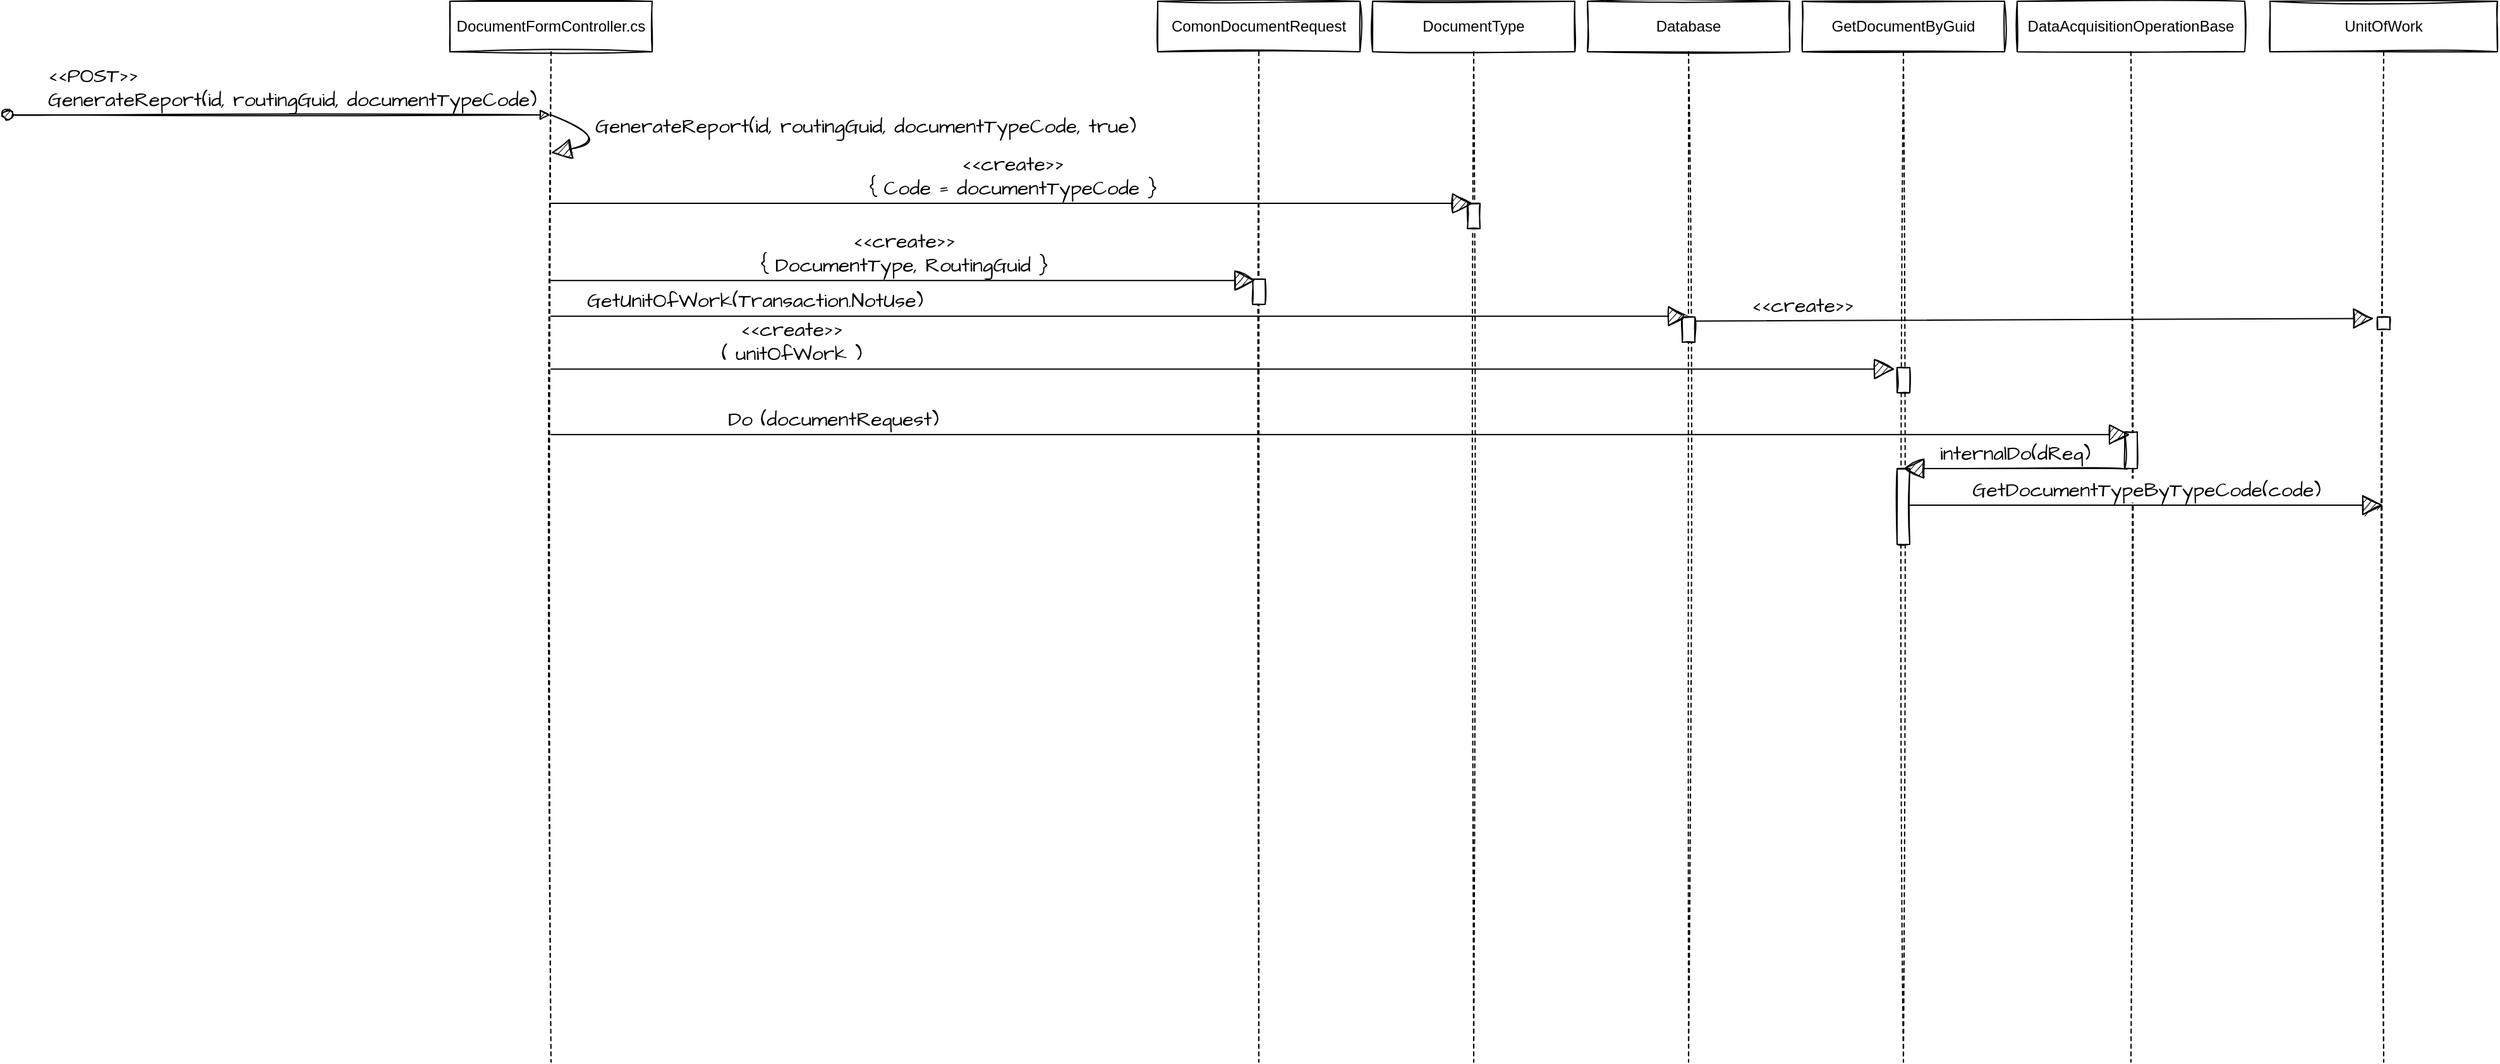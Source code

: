 <mxfile version="20.3.0" type="github">
  <diagram id="j9tNzVP-D8R7nncAc0zW" name="Страница 1">
    <mxGraphModel dx="1411" dy="661" grid="1" gridSize="10" guides="1" tooltips="1" connect="1" arrows="1" fold="1" page="1" pageScale="1" pageWidth="827" pageHeight="1169" math="0" shadow="0">
      <root>
        <mxCell id="0" />
        <mxCell id="1" parent="0" />
        <mxCell id="KA42aVoV2NwXhPdS14lZ-2" value="DocumentFormController.cs" style="shape=umlLifeline;perimeter=lifelinePerimeter;whiteSpace=wrap;html=1;container=1;collapsible=0;recursiveResize=0;outlineConnect=0;sketch=1;" vertex="1" parent="1">
          <mxGeometry x="40" y="40" width="160" height="840" as="geometry" />
        </mxCell>
        <mxCell id="KA42aVoV2NwXhPdS14lZ-3" value="&amp;lt;&amp;lt;POST&amp;gt;&amp;gt;&lt;br&gt;GenerateReport(id, routingGuid, documentTypeCode)" style="html=1;verticalAlign=bottom;startArrow=oval;startFill=1;endArrow=block;startSize=8;rounded=0;sketch=1;hachureGap=4;fontFamily=Architects Daughter;fontSource=https%3A%2F%2Ffonts.googleapis.com%2Fcss%3Ffamily%3DArchitects%2BDaughter;fontSize=16;sourcePerimeterSpacing=8;targetPerimeterSpacing=8;curved=1;align=left;labelPosition=right;verticalLabelPosition=top;" edge="1" parent="KA42aVoV2NwXhPdS14lZ-2" target="KA42aVoV2NwXhPdS14lZ-2">
          <mxGeometry x="-0.86" width="60" relative="1" as="geometry">
            <mxPoint x="-350" y="90" as="sourcePoint" />
            <mxPoint x="60" y="90" as="targetPoint" />
            <mxPoint as="offset" />
          </mxGeometry>
        </mxCell>
        <mxCell id="KA42aVoV2NwXhPdS14lZ-5" value="GenerateReport(id, routingGuid, documentTypeCode, true)" style="html=1;verticalAlign=bottom;endArrow=block;rounded=0;sketch=1;hachureGap=4;fontFamily=Architects Daughter;fontSource=https%3A%2F%2Ffonts.googleapis.com%2Fcss%3Ffamily%3DArchitects%2BDaughter;fontSize=16;startSize=14;endSize=14;sourcePerimeterSpacing=8;targetPerimeterSpacing=8;curved=1;align=left;" edge="1" parent="KA42aVoV2NwXhPdS14lZ-2" target="KA42aVoV2NwXhPdS14lZ-2">
          <mxGeometry x="0.357" y="-2" width="80" relative="1" as="geometry">
            <mxPoint x="80" y="90" as="sourcePoint" />
            <mxPoint x="120.024" y="180" as="targetPoint" />
            <Array as="points">
              <mxPoint x="130" y="110" />
              <mxPoint x="80" y="120" />
            </Array>
            <mxPoint as="offset" />
          </mxGeometry>
        </mxCell>
        <mxCell id="KA42aVoV2NwXhPdS14lZ-6" value="ComonDocumentRequest" style="shape=umlLifeline;perimeter=lifelinePerimeter;whiteSpace=wrap;html=1;container=1;collapsible=0;recursiveResize=0;outlineConnect=0;sketch=1;" vertex="1" parent="1">
          <mxGeometry x="600" y="40" width="160" height="840" as="geometry" />
        </mxCell>
        <mxCell id="KA42aVoV2NwXhPdS14lZ-10" value="" style="html=1;points=[];perimeter=orthogonalPerimeter;sketch=1;hachureGap=4;fontFamily=Architects Daughter;fontSource=https%3A%2F%2Ffonts.googleapis.com%2Fcss%3Ffamily%3DArchitects%2BDaughter;fontSize=20;" vertex="1" parent="KA42aVoV2NwXhPdS14lZ-6">
          <mxGeometry x="75" y="220" width="10" height="20" as="geometry" />
        </mxCell>
        <mxCell id="KA42aVoV2NwXhPdS14lZ-9" value="&amp;lt;&amp;lt;create&amp;gt;&amp;gt;&lt;br&gt;{ DocumentType, RoutingGuid }" style="html=1;verticalAlign=bottom;endArrow=block;rounded=0;sketch=1;hachureGap=4;fontFamily=Architects Daughter;fontSource=https%3A%2F%2Ffonts.googleapis.com%2Fcss%3Ffamily%3DArchitects%2BDaughter;fontSize=16;startSize=14;endSize=14;sourcePerimeterSpacing=8;targetPerimeterSpacing=8;curved=1;entryX=0.215;entryY=0.056;entryDx=0;entryDy=0;entryPerimeter=0;" edge="1" parent="1" source="KA42aVoV2NwXhPdS14lZ-2" target="KA42aVoV2NwXhPdS14lZ-10">
          <mxGeometry width="80" relative="1" as="geometry">
            <mxPoint x="120" y="260" as="sourcePoint" />
            <mxPoint x="680" y="260" as="targetPoint" />
          </mxGeometry>
        </mxCell>
        <mxCell id="KA42aVoV2NwXhPdS14lZ-11" value="GetUnitOfWork(Transaction.NotUse)" style="html=1;verticalAlign=bottom;endArrow=block;rounded=0;sketch=1;hachureGap=4;fontFamily=Architects Daughter;fontSource=https%3A%2F%2Ffonts.googleapis.com%2Fcss%3Ffamily%3DArchitects%2BDaughter;fontSize=16;startSize=14;endSize=14;sourcePerimeterSpacing=8;targetPerimeterSpacing=8;curved=1;entryX=0.533;entryY=-0.033;entryDx=0;entryDy=0;entryPerimeter=0;" edge="1" parent="1" source="KA42aVoV2NwXhPdS14lZ-2" target="KA42aVoV2NwXhPdS14lZ-16">
          <mxGeometry x="-0.644" width="80" relative="1" as="geometry">
            <mxPoint x="90.0" y="340" as="sourcePoint" />
            <mxPoint x="650" y="340" as="targetPoint" />
            <mxPoint as="offset" />
          </mxGeometry>
        </mxCell>
        <mxCell id="KA42aVoV2NwXhPdS14lZ-12" value="DocumentType" style="shape=umlLifeline;perimeter=lifelinePerimeter;whiteSpace=wrap;html=1;container=1;collapsible=0;recursiveResize=0;outlineConnect=0;sketch=1;" vertex="1" parent="1">
          <mxGeometry x="770" y="40" width="160" height="840" as="geometry" />
        </mxCell>
        <mxCell id="KA42aVoV2NwXhPdS14lZ-13" value="" style="html=1;points=[];perimeter=orthogonalPerimeter;sketch=1;hachureGap=4;fontFamily=Architects Daughter;fontSource=https%3A%2F%2Ffonts.googleapis.com%2Fcss%3Ffamily%3DArchitects%2BDaughter;fontSize=20;" vertex="1" parent="KA42aVoV2NwXhPdS14lZ-12">
          <mxGeometry x="75" y="160" width="10" height="20" as="geometry" />
        </mxCell>
        <mxCell id="KA42aVoV2NwXhPdS14lZ-14" value="&amp;lt;&amp;lt;create&amp;gt;&amp;gt;&lt;br&gt;{ Code = documentTypeCode }" style="html=1;verticalAlign=bottom;endArrow=block;rounded=0;sketch=1;hachureGap=4;fontFamily=Architects Daughter;fontSource=https%3A%2F%2Ffonts.googleapis.com%2Fcss%3Ffamily%3DArchitects%2BDaughter;fontSize=16;startSize=14;endSize=14;sourcePerimeterSpacing=8;targetPerimeterSpacing=8;curved=1;" edge="1" parent="1" source="KA42aVoV2NwXhPdS14lZ-2" target="KA42aVoV2NwXhPdS14lZ-12">
          <mxGeometry width="80" relative="1" as="geometry">
            <mxPoint x="125.0" y="200" as="sourcePoint" />
            <mxPoint x="685" y="200" as="targetPoint" />
            <Array as="points">
              <mxPoint x="310" y="200" />
            </Array>
          </mxGeometry>
        </mxCell>
        <mxCell id="KA42aVoV2NwXhPdS14lZ-15" value="Database" style="shape=umlLifeline;perimeter=lifelinePerimeter;whiteSpace=wrap;html=1;container=1;collapsible=0;recursiveResize=0;outlineConnect=0;sketch=1;" vertex="1" parent="1">
          <mxGeometry x="940" y="40" width="160" height="840" as="geometry" />
        </mxCell>
        <mxCell id="KA42aVoV2NwXhPdS14lZ-16" value="" style="html=1;points=[];perimeter=orthogonalPerimeter;sketch=1;hachureGap=4;fontFamily=Architects Daughter;fontSource=https%3A%2F%2Ffonts.googleapis.com%2Fcss%3Ffamily%3DArchitects%2BDaughter;fontSize=20;" vertex="1" parent="KA42aVoV2NwXhPdS14lZ-15">
          <mxGeometry x="75" y="250" width="10" height="20" as="geometry" />
        </mxCell>
        <mxCell id="KA42aVoV2NwXhPdS14lZ-17" value="GetDocumentByGuid" style="shape=umlLifeline;perimeter=lifelinePerimeter;whiteSpace=wrap;html=1;container=1;collapsible=0;recursiveResize=0;outlineConnect=0;sketch=1;" vertex="1" parent="1">
          <mxGeometry x="1110" y="40" width="160" height="840" as="geometry" />
        </mxCell>
        <mxCell id="KA42aVoV2NwXhPdS14lZ-18" value="" style="html=1;points=[];perimeter=orthogonalPerimeter;sketch=1;hachureGap=4;fontFamily=Architects Daughter;fontSource=https%3A%2F%2Ffonts.googleapis.com%2Fcss%3Ffamily%3DArchitects%2BDaughter;fontSize=20;" vertex="1" parent="KA42aVoV2NwXhPdS14lZ-17">
          <mxGeometry x="75" y="290" width="10" height="20" as="geometry" />
        </mxCell>
        <mxCell id="KA42aVoV2NwXhPdS14lZ-22" value="" style="html=1;points=[];perimeter=orthogonalPerimeter;sketch=1;hachureGap=4;fontFamily=Architects Daughter;fontSource=https%3A%2F%2Ffonts.googleapis.com%2Fcss%3Ffamily%3DArchitects%2BDaughter;fontSize=20;" vertex="1" parent="KA42aVoV2NwXhPdS14lZ-17">
          <mxGeometry x="75" y="370" width="10" height="60" as="geometry" />
        </mxCell>
        <mxCell id="KA42aVoV2NwXhPdS14lZ-19" value="&amp;lt;&amp;lt;create&amp;gt;&amp;gt;&lt;br&gt;( unitOfWork )" style="html=1;verticalAlign=bottom;endArrow=block;rounded=0;sketch=1;hachureGap=4;fontFamily=Architects Daughter;fontSource=https%3A%2F%2Ffonts.googleapis.com%2Fcss%3Ffamily%3DArchitects%2BDaughter;fontSize=16;startSize=14;endSize=14;sourcePerimeterSpacing=8;targetPerimeterSpacing=8;curved=1;entryX=-0.178;entryY=0.064;entryDx=0;entryDy=0;entryPerimeter=0;" edge="1" parent="1" source="KA42aVoV2NwXhPdS14lZ-2" target="KA42aVoV2NwXhPdS14lZ-18">
          <mxGeometry x="-0.643" width="80" relative="1" as="geometry">
            <mxPoint x="129.667" y="360.0" as="sourcePoint" />
            <mxPoint x="1030.33" y="360.0" as="targetPoint" />
            <mxPoint as="offset" />
          </mxGeometry>
        </mxCell>
        <mxCell id="KA42aVoV2NwXhPdS14lZ-20" value="DataAcquisitionOperationBase" style="shape=umlLifeline;perimeter=lifelinePerimeter;whiteSpace=wrap;html=1;container=1;collapsible=0;recursiveResize=0;outlineConnect=0;sketch=1;" vertex="1" parent="1">
          <mxGeometry x="1280" y="40" width="180" height="840" as="geometry" />
        </mxCell>
        <mxCell id="KA42aVoV2NwXhPdS14lZ-21" value="" style="html=1;points=[];perimeter=orthogonalPerimeter;sketch=1;hachureGap=4;fontFamily=Architects Daughter;fontSource=https%3A%2F%2Ffonts.googleapis.com%2Fcss%3Ffamily%3DArchitects%2BDaughter;fontSize=20;" vertex="1" parent="KA42aVoV2NwXhPdS14lZ-20">
          <mxGeometry x="85" y="341" width="10" height="29" as="geometry" />
        </mxCell>
        <mxCell id="KA42aVoV2NwXhPdS14lZ-23" value="Do (documentRequest)" style="html=1;verticalAlign=bottom;endArrow=block;rounded=0;sketch=1;hachureGap=4;fontFamily=Architects Daughter;fontSource=https%3A%2F%2Ffonts.googleapis.com%2Fcss%3Ffamily%3DArchitects%2BDaughter;fontSize=16;startSize=14;endSize=14;sourcePerimeterSpacing=8;targetPerimeterSpacing=8;curved=1;entryX=0.415;entryY=0.073;entryDx=0;entryDy=0;entryPerimeter=0;" edge="1" parent="1" source="KA42aVoV2NwXhPdS14lZ-2" target="KA42aVoV2NwXhPdS14lZ-21">
          <mxGeometry x="-0.643" width="80" relative="1" as="geometry">
            <mxPoint x="120.0" y="380" as="sourcePoint" />
            <mxPoint x="1183.41" y="380" as="targetPoint" />
            <mxPoint as="offset" />
          </mxGeometry>
        </mxCell>
        <mxCell id="KA42aVoV2NwXhPdS14lZ-25" value="internalDo(dReq)" style="html=1;verticalAlign=bottom;endArrow=block;rounded=0;sketch=1;hachureGap=4;fontFamily=Architects Daughter;fontSource=https%3A%2F%2Ffonts.googleapis.com%2Fcss%3Ffamily%3DArchitects%2BDaughter;fontSize=16;startSize=14;endSize=14;sourcePerimeterSpacing=8;targetPerimeterSpacing=8;curved=1;exitX=0.167;exitY=1.02;exitDx=0;exitDy=0;exitPerimeter=0;entryX=0.5;entryY=0;entryDx=0;entryDy=0;entryPerimeter=0;" edge="1" parent="1" source="KA42aVoV2NwXhPdS14lZ-21" target="KA42aVoV2NwXhPdS14lZ-22">
          <mxGeometry width="80" relative="1" as="geometry">
            <mxPoint x="1150" y="450" as="sourcePoint" />
            <mxPoint x="1230" y="450" as="targetPoint" />
          </mxGeometry>
        </mxCell>
        <mxCell id="KA42aVoV2NwXhPdS14lZ-26" value="UnitOfWork" style="shape=umlLifeline;perimeter=lifelinePerimeter;whiteSpace=wrap;html=1;container=1;collapsible=0;recursiveResize=0;outlineConnect=0;sketch=1;" vertex="1" parent="1">
          <mxGeometry x="1480" y="40" width="180" height="840" as="geometry" />
        </mxCell>
        <mxCell id="KA42aVoV2NwXhPdS14lZ-27" value="" style="html=1;points=[];perimeter=orthogonalPerimeter;sketch=1;hachureGap=4;fontFamily=Architects Daughter;fontSource=https%3A%2F%2Ffonts.googleapis.com%2Fcss%3Ffamily%3DArchitects%2BDaughter;fontSize=20;" vertex="1" parent="KA42aVoV2NwXhPdS14lZ-26">
          <mxGeometry x="85" y="250" width="10" height="10" as="geometry" />
        </mxCell>
        <mxCell id="KA42aVoV2NwXhPdS14lZ-28" value="&amp;lt;&amp;lt;create&amp;gt;&amp;gt;" style="html=1;verticalAlign=bottom;endArrow=block;rounded=0;sketch=1;hachureGap=4;fontFamily=Architects Daughter;fontSource=https%3A%2F%2Ffonts.googleapis.com%2Fcss%3Ffamily%3DArchitects%2BDaughter;fontSize=16;startSize=14;endSize=14;sourcePerimeterSpacing=8;targetPerimeterSpacing=8;curved=1;exitX=1.024;exitY=0.163;exitDx=0;exitDy=0;exitPerimeter=0;entryX=-0.275;entryY=0.113;entryDx=0;entryDy=0;entryPerimeter=0;" edge="1" parent="1" source="KA42aVoV2NwXhPdS14lZ-16" target="KA42aVoV2NwXhPdS14lZ-27">
          <mxGeometry x="-0.684" width="80" relative="1" as="geometry">
            <mxPoint x="1270" y="80" as="sourcePoint" />
            <mxPoint x="1350" y="80" as="targetPoint" />
            <mxPoint as="offset" />
          </mxGeometry>
        </mxCell>
        <mxCell id="KA42aVoV2NwXhPdS14lZ-29" value="GetDocumentTypeByTypeCode(code)" style="html=1;verticalAlign=bottom;endArrow=block;rounded=0;sketch=1;hachureGap=4;fontFamily=Architects Daughter;fontSource=https%3A%2F%2Ffonts.googleapis.com%2Fcss%3Ffamily%3DArchitects%2BDaughter;fontSize=16;startSize=14;endSize=14;sourcePerimeterSpacing=8;targetPerimeterSpacing=8;curved=1;exitX=1.048;exitY=0.483;exitDx=0;exitDy=0;exitPerimeter=0;" edge="1" parent="1" source="KA42aVoV2NwXhPdS14lZ-22" target="KA42aVoV2NwXhPdS14lZ-26">
          <mxGeometry width="80" relative="1" as="geometry">
            <mxPoint x="1360" y="280" as="sourcePoint" />
            <mxPoint x="1440" y="280" as="targetPoint" />
          </mxGeometry>
        </mxCell>
      </root>
    </mxGraphModel>
  </diagram>
</mxfile>
